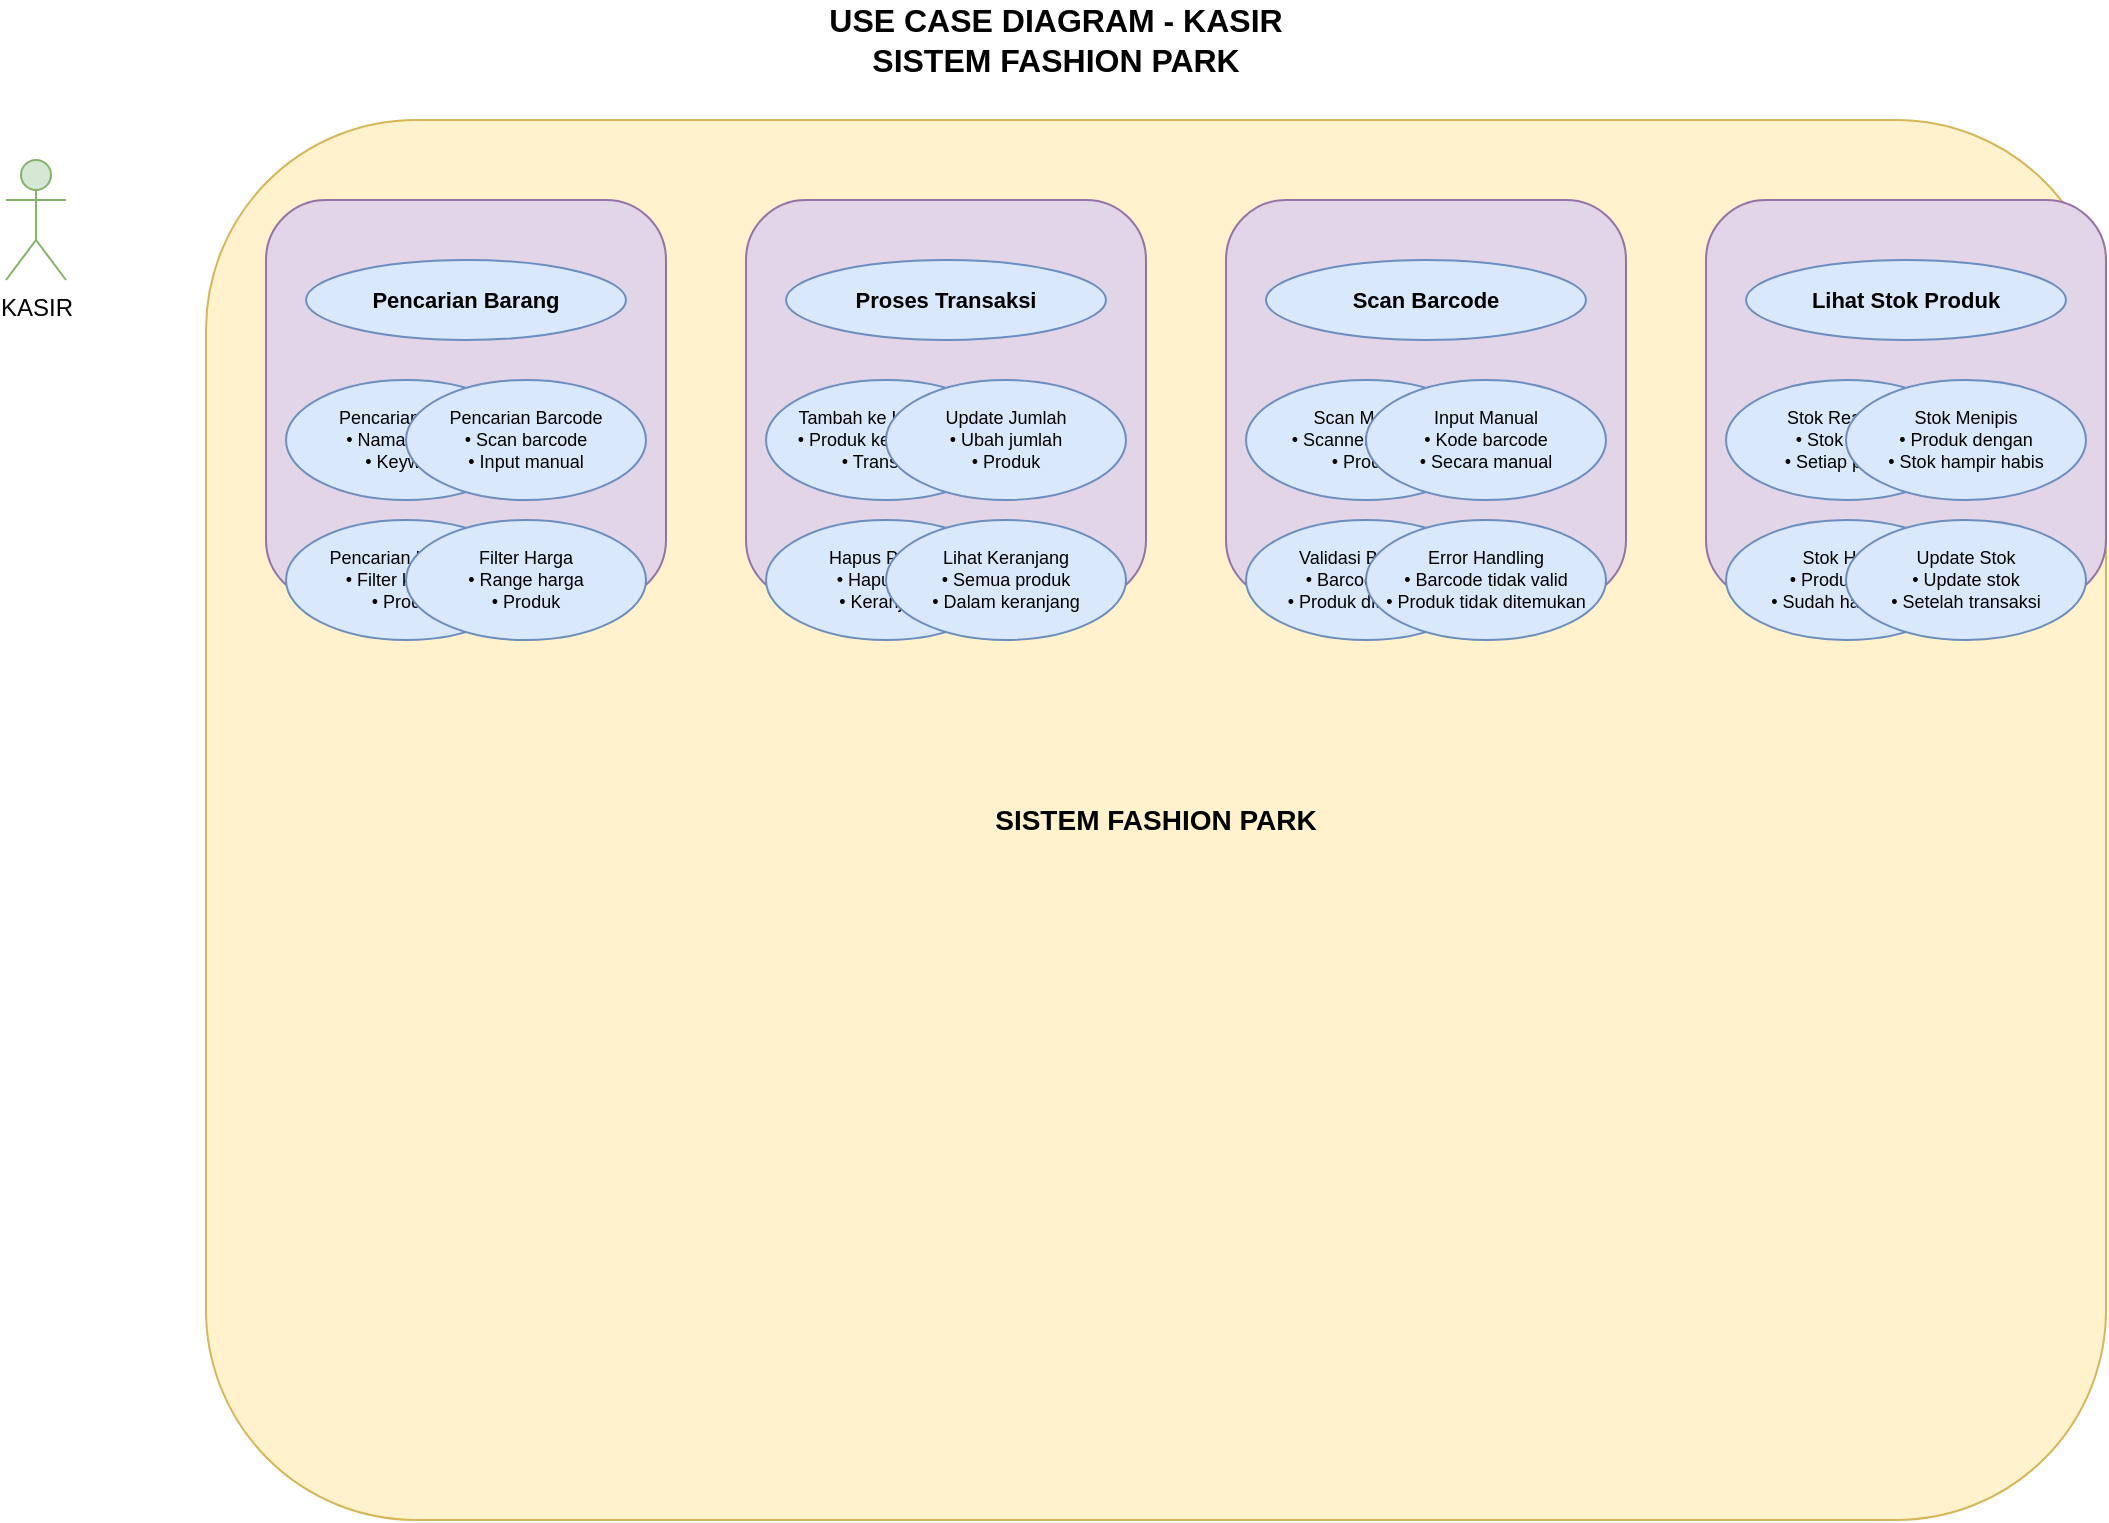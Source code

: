 <?xml version="1.0" encoding="UTF-8"?>
<mxfile version="22.1.16" type="device">
  <diagram name="Kasir Use Case" id="kasir-usecase">
    <mxGraphModel dx="1422" dy="794" grid="1" gridSize="10" guides="1" tooltips="1" connect="1" arrows="1" fold="1" page="1" pageScale="1" pageWidth="1169" pageHeight="827" math="0" shadow="0">
      <root>
        <mxCell id="0" />
        <mxCell id="1" parent="0" />
        
        <!-- Title -->
        <mxCell id="title" value="USE CASE DIAGRAM - KASIR&#xa;SISTEM FASHION PARK" style="text;html=1;strokeColor=none;fillColor=none;align=center;verticalAlign=middle;whiteSpace=wrap;rounded=0;fontSize=16;fontStyle=1;fontColor=#000000;" vertex="1" parent="1">
          <mxGeometry x="400" y="20" width="350" height="40" as="geometry" />
        </mxCell>
        
        <!-- Actor -->
        <mxCell id="actor" value="KASIR" style="shape=umlActor;verticalLabelPosition=bottom;verticalAlign=top;html=1;outlineConnect=0;fillColor=#d5e8d4;strokeColor=#82b366;" vertex="1" parent="1">
          <mxGeometry x="50" y="100" width="30" height="60" as="geometry" />
        </mxCell>
        
        <!-- System Boundary -->
        <mxCell id="system" value="SISTEM FASHION PARK" style="rounded=1;whiteSpace=wrap;html=1;fillColor=#fff2cc;strokeColor=#d6b656;fontSize=14;fontStyle=1;" vertex="1" parent="1">
          <mxGeometry x="150" y="80" width="950" height="700" as="geometry" />
        </mxCell>
        
        <!-- Pencarian Barang Package -->
        <mxCell id="search_package" value="Pencarian Barang" style="rounded=1;whiteSpace=wrap;html=1;fillColor=#e1d5e7;strokeColor=#9673a6;fontSize=12;fontStyle=1;" vertex="1" parent="1">
          <mxGeometry x="180" y="120" width="200" height="200" as="geometry" />
        </mxCell>
        
        <mxCell id="search_main" value="Pencarian Barang" style="ellipse;whiteSpace=wrap;html=1;fillColor=#dae8fc;strokeColor=#6c8ebf;fontSize=11;fontStyle=1;" vertex="1" parent="1">
          <mxGeometry x="200" y="150" width="160" height="40" as="geometry" />
        </mxCell>
        
        <mxCell id="search_name" value="Pencarian Nama&#xa;• Nama produk&#xa;• Keyword" style="ellipse;whiteSpace=wrap;html=1;fillColor=#dae8fc;strokeColor=#6c8ebf;fontSize=9;" vertex="1" parent="1">
          <mxGeometry x="190" y="210" width="120" height="60" as="geometry" />
        </mxCell>
        
        <mxCell id="search_barcode" value="Pencarian Barcode&#xa;• Scan barcode&#xa;• Input manual" style="ellipse;whiteSpace=wrap;html=1;fillColor=#dae8fc;strokeColor=#6c8ebf;fontSize=9;" vertex="1" parent="1">
          <mxGeometry x="250" y="210" width="120" height="60" as="geometry" />
        </mxCell>
        
        <mxCell id="search_category" value="Pencarian Kategori&#xa;• Filter kategori&#xa;• Produk" style="ellipse;whiteSpace=wrap;html=1;fillColor=#dae8fc;strokeColor=#6c8ebf;fontSize=9;" vertex="1" parent="1">
          <mxGeometry x="190" y="280" width="120" height="60" as="geometry" />
        </mxCell>
        
        <mxCell id="search_price" value="Filter Harga&#xa;• Range harga&#xa;• Produk" style="ellipse;whiteSpace=wrap;html=1;fillColor=#dae8fc;strokeColor=#6c8ebf;fontSize=9;" vertex="1" parent="1">
          <mxGeometry x="250" y="280" width="120" height="60" as="geometry" />
        </mxCell>
        
        <!-- Proses Transaksi Package -->
        <mxCell id="transaction_package" value="Proses Transaksi" style="rounded=1;whiteSpace=wrap;html=1;fillColor=#e1d5e7;strokeColor=#9673a6;fontSize=12;fontStyle=1;" vertex="1" parent="1">
          <mxGeometry x="420" y="120" width="200" height="200" as="geometry" />
        </mxCell>
        
        <mxCell id="transaction_main" value="Proses Transaksi" style="ellipse;whiteSpace=wrap;html=1;fillColor=#dae8fc;strokeColor=#6c8ebf;fontSize=11;fontStyle=1;" vertex="1" parent="1">
          <mxGeometry x="440" y="150" width="160" height="40" as="geometry" />
        </mxCell>
        
        <mxCell id="transaction_add" value="Tambah ke Keranjang&#xa;• Produk ke keranjang&#xa;• Transaksi" style="ellipse;whiteSpace=wrap;html=1;fillColor=#dae8fc;strokeColor=#6c8ebf;fontSize=9;" vertex="1" parent="1">
          <mxGeometry x="430" y="210" width="120" height="60" as="geometry" />
        </mxCell>
        
        <mxCell id="transaction_update" value="Update Jumlah&#xa;• Ubah jumlah&#xa;• Produk" style="ellipse;whiteSpace=wrap;html=1;fillColor=#dae8fc;strokeColor=#6c8ebf;fontSize=9;" vertex="1" parent="1">
          <mxGeometry x="490" y="210" width="120" height="60" as="geometry" />
        </mxCell>
        
        <mxCell id="transaction_remove" value="Hapus Produk&#xa;• Hapus dari&#xa;• Keranjang" style="ellipse;whiteSpace=wrap;html=1;fillColor=#dae8fc;strokeColor=#6c8ebf;fontSize=9;" vertex="1" parent="1">
          <mxGeometry x="430" y="280" width="120" height="60" as="geometry" />
        </mxCell>
        
        <mxCell id="transaction_view" value="Lihat Keranjang&#xa;• Semua produk&#xa;• Dalam keranjang" style="ellipse;whiteSpace=wrap;html=1;fillColor=#dae8fc;strokeColor=#6c8ebf;fontSize=9;" vertex="1" parent="1">
          <mxGeometry x="490" y="280" width="120" height="60" as="geometry" />
        </mxCell>
        
        <!-- Scan Barcode Package -->
        <mxCell id="barcode_package" value="Scan Barcode" style="rounded=1;whiteSpace=wrap;html=1;fillColor=#e1d5e7;strokeColor=#9673a6;fontSize=12;fontStyle=1;" vertex="1" parent="1">
          <mxGeometry x="660" y="120" width="200" height="200" as="geometry" />
        </mxCell>
        
        <mxCell id="barcode_main" value="Scan Barcode" style="ellipse;whiteSpace=wrap;html=1;fillColor=#dae8fc;strokeColor=#6c8ebf;fontSize=11;fontStyle=1;" vertex="1" parent="1">
          <mxGeometry x="680" y="150" width="160" height="40" as="geometry" />
        </mxCell>
        
        <mxCell id="barcode_scan" value="Scan Manual&#xa;• Scanner barcode&#xa;• Produk" style="ellipse;whiteSpace=wrap;html=1;fillColor=#dae8fc;strokeColor=#6c8ebf;fontSize=9;" vertex="1" parent="1">
          <mxGeometry x="670" y="210" width="120" height="60" as="geometry" />
        </mxCell>
        
        <mxCell id="barcode_input" value="Input Manual&#xa;• Kode barcode&#xa;• Secara manual" style="ellipse;whiteSpace=wrap;html=1;fillColor=#dae8fc;strokeColor=#6c8ebf;fontSize=9;" vertex="1" parent="1">
          <mxGeometry x="730" y="210" width="120" height="60" as="geometry" />
        </mxCell>
        
        <mxCell id="barcode_validate" value="Validasi Barcode&#xa;• Barcode valid&#xa;• Produk ditemukan" style="ellipse;whiteSpace=wrap;html=1;fillColor=#dae8fc;strokeColor=#6c8ebf;fontSize=9;" vertex="1" parent="1">
          <mxGeometry x="670" y="280" width="120" height="60" as="geometry" />
        </mxCell>
        
        <mxCell id="barcode_error" value="Error Handling&#xa;• Barcode tidak valid&#xa;• Produk tidak ditemukan" style="ellipse;whiteSpace=wrap;html=1;fillColor=#dae8fc;strokeColor=#6c8ebf;fontSize=9;" vertex="1" parent="1">
          <mxGeometry x="730" y="280" width="120" height="60" as="geometry" />
        </mxCell>
        
        <!-- Lihat Stok Package -->
        <mxCell id="stock_package" value="Lihat Stok Produk" style="rounded=1;whiteSpace=wrap;html=1;fillColor=#e1d5e7;strokeColor=#9673a6;fontSize=12;fontStyle=1;" vertex="1" parent="1">
          <mxGeometry x="900" y="120" width="200" height="200" as="geometry" />
        </mxCell>
        
        <mxCell id="stock_main" value="Lihat Stok Produk" style="ellipse;whiteSpace=wrap;html=1;fillColor=#dae8fc;strokeColor=#6c8ebf;fontSize=11;fontStyle=1;" vertex="1" parent="1">
          <mxGeometry x="920" y="150" width="160" height="40" as="geometry" />
        </mxCell>
        
        <mxCell id="stock_realtime" value="Stok Real-time&#xa;• Stok terkini&#xa;• Setiap produk" style="ellipse;whiteSpace=wrap;html=1;fillColor=#dae8fc;strokeColor=#6c8ebf;fontSize=9;" vertex="1" parent="1">
          <mxGeometry x="910" y="210" width="120" height="60" as="geometry" />
        </mxCell>
        
        <mxCell id="stock_low" value="Stok Menipis&#xa;• Produk dengan&#xa;• Stok hampir habis" style="ellipse;whiteSpace=wrap;html=1;fillColor=#dae8fc;strokeColor=#6c8ebf;fontSize=9;" vertex="1" parent="1">
          <mxGeometry x="970" y="210" width="120" height="60" as="geometry" />
        </mxCell>
        
        <mxCell id="stock_empty" value="Stok Habis&#xa;• Produk yang&#xa;• Sudah habis stok" style="ellipse;whiteSpace=wrap;html=1;fillColor=#dae8fc;strokeColor=#6c8ebf;fontSize=9;" vertex="1" parent="1">
          <mxGeometry x="910" y="280" width="120" height="60" as="geometry" />
        </mxCell>
        
        <mxCell id="stock_update" value="Update Stok&#xa;• Update stok&#xa;• Setelah transaksi" style="ellipse;whiteSpace=wrap;html=1;fillColor=#dae8fc;strokeColor=#6c8ebf;fontSize=9;" vertex="1" parent="1">
          <mxGeometry x="970" y="280" width="120" height="60" as="geometry" />
        </mxCell>
        
        <!-- Hitung Total Package -->
        <mxCell id="total_package" value="Hitung Total & Kembalian" style="rounded=1;whiteSpace=wrap;html=1;fillColor=#e1d5e7;strokeColor=#9673a6;fontSize=12;fontStyle=1;" vertex="1" parent="1">
          <mxGeometry x="180" y="400" width="200" height="200" as="geometry" />
        </mxCell>
        
        <mxCell id="total_main" value="Hitung Total & Kembalian" style="ellipse;whiteSpace=wrap;html=1;fillColor=#dae8fc;strokeColor=#6c8ebf;fontSize=11;fontStyle=1;" vertex="1" parent="1">
          <mxGeometry x="200" y="430" width="160" height="40" as="geometry" />
        </mxCell>
        
        <mxCell id="total_subtotal" value="Subtotal&#xa;• Setiap produk&#xa;• Harga x jumlah" style="ellipse;whiteSpace=wrap;html=1;fillColor=#dae8fc;strokeColor=#6c8ebf;fontSize=9;" vertex="1" parent="1">
          <mxGeometry x="190" y="490" width="120" height="60" as="geometry" />
        </mxCell>
        
        <mxCell id="total_discount" value="Diskon&#xa;• Jika ada promo&#xa;• Potongan harga" style="ellipse;whiteSpace=wrap;html=1;fillColor=#dae8fc;strokeColor=#6c8ebf;fontSize=9;" vertex="1" parent="1">
          <mxGeometry x="250" y="490" width="120" height="60" as="geometry" />
        </mxCell>
        
        <mxCell id="total_tax" value="PPN&#xa;• Pajak jika&#xa;• Diperlukan" style="ellipse;whiteSpace=wrap;html=1;fillColor=#dae8fc;strokeColor=#6c8ebf;fontSize=9;" vertex="1" parent="1">
          <mxGeometry x="190" y="560" width="120" height="60" as="geometry" />
        </mxCell>
        
        <mxCell id="total_final" value="Total Akhir&#xa;• Total akhir&#xa;• Pembayaran" style="ellipse;whiteSpace=wrap;html=1;fillColor=#dae8fc;strokeColor=#6c8ebf;fontSize=9;" vertex="1" parent="1">
          <mxGeometry x="250" y="560" width="120" height="60" as="geometry" />
        </mxCell>
        
        <!-- Print Struk Package -->
        <mxCell id="receipt_package" value="Print Struk" style="rounded=1;whiteSpace=wrap;html=1;fillColor=#e1d5e7;strokeColor=#9673a6;fontSize=12;fontStyle=1;" vertex="1" parent="1">
          <mxGeometry x="420" y="400" width="200" height="200" as="geometry" />
        </mxCell>
        
        <mxCell id="receipt_main" value="Print Struk" style="ellipse;whiteSpace=wrap;html=1;fillColor=#dae8fc;strokeColor=#6c8ebf;fontSize=11;fontStyle=1;" vertex="1" parent="1">
          <mxGeometry x="440" y="430" width="160" height="40" as="geometry" />
        </mxCell>
        
        <mxCell id="receipt_preview" value="Preview Struk&#xa;• Lihat preview&#xa;• Sebelum print" style="ellipse;whiteSpace=wrap;html=1;fillColor=#dae8fc;strokeColor=#6c8ebf;fontSize=9;" vertex="1" parent="1">
          <mxGeometry x="430" y="490" width="120" height="60" as="geometry" />
        </mxCell>
        
        <mxCell id="receipt_print" value="Print Struk&#xa;• Cetak struk&#xa;• Transaksi" style="ellipse;whiteSpace=wrap;html=1;fillColor=#dae8fc;strokeColor=#6c8ebf;fontSize=9;" vertex="1" parent="1">
          <mxGeometry x="490" y="490" width="120" height="60" as="geometry" />
        </mxCell>
        
        <mxCell id="receipt_format" value="Format Struk&#xa;• Format dan&#xa;• Informasi struk" style="ellipse;whiteSpace=wrap;html=1;fillColor=#dae8fc;strokeColor=#6c8ebf;fontSize=9;" vertex="1" parent="1">
          <mxGeometry x="430" y="560" width="120" height="60" as="geometry" />
        </mxCell>
        
        <mxCell id="receipt_reprint" value="Re-print&#xa;• Cetak ulang&#xa;• Jika diperlukan" style="ellipse;whiteSpace=wrap;html=1;fillColor=#dae8fc;strokeColor=#6c8ebf;fontSize=9;" vertex="1" parent="1">
          <mxGeometry x="490" y="560" width="120" height="60" as="geometry" />
        </mxCell>
        
        <!-- Connections -->
        <!-- Actor to main use cases -->
        <mxCell id="conn1" value="" style="endArrow=classic;html=1;rounded=0;exitX=1;exitY=0.5;exitDx=0;exitDy=0;entryX=0;entryY=0.5;entryDx=0;entryDy=0;" edge="1" parent="1" source="actor" target="search_main">
          <mxGeometry width="50" height="50" relative="1" as="geometry">
            <mxPoint x="400" y="400" as="sourcePoint" />
            <mxPoint x="450" y="350" as="targetPoint" />
          </mxGeometry>
        </mxCell>
        
        <mxCell id="conn2" value="" style="endArrow=classic;html=1;rounded=0;exitX=1;exitY=0.5;exitDx=0;exitDy=0;entryX=0;entryY=0.5;entryDx=0;entryDy=0;" edge="1" parent="1" source="actor" target="transaction_main">
          <mxGeometry width="50" height="50" relative="1" as="geometry">
            <mxPoint x="400" y="400" as="sourcePoint" />
            <mxPoint x="450" y="350" as="targetPoint" />
          </mxGeometry>
        </mxCell>
        
        <mxCell id="conn3" value="" style="endArrow=classic;html=1;rounded=0;exitX=1;exitY=0.5;exitDx=0;exitDy=0;entryX=0;entryY=0.5;entryDx=0;entryDy=0;" edge="1" parent="1" source="actor" target="barcode_main">
          <mxGeometry width="50" height="50" relative="1" as="geometry">
            <mxPoint x="400" y="400" as="sourcePoint" />
            <mxPoint x="450" y="350" as="targetPoint" />
          </mxGeometry>
        </mxCell>
        
        <mxCell id="conn4" value="" style="endArrow=classic;html=1;rounded=0;exitX=1;exitY=0.5;exitDx=0;exitDy=0;entryX=0;entryY=0.5;entryDx=0;entryDy=0;" edge="1" parent="1" source="actor" target="stock_main">
          <mxGeometry width="50" height="50" relative="1" as="geometry">
            <mxPoint x="400" y="400" as="sourcePoint" />
            <mxPoint x="450" y="350" as="targetPoint" />
          </mxGeometry>
        </mxCell>
        
        <mxCell id="conn5" value="" style="endArrow=classic;html=1;rounded=0;exitX=1;exitY=0.5;exitDx=0;exitDy=0;entryX=0;entryY=0.5;entryDx=0;entryDy=0;" edge="1" parent="1" source="actor" target="total_main">
          <mxGeometry width="50" height="50" relative="1" as="geometry">
            <mxPoint x="400" y="400" as="sourcePoint" />
            <mxPoint x="450" y="350" as="targetPoint" />
          </mxGeometry>
        </mxCell>
        
        <mxCell id="conn6" value="" style="endArrow=classic;html=1;rounded=0;exitX=1;exitY=0.5;exitDx=0;exitDy=0;entryX=0;entryY=0.5;entryDx=0;entryDy=0;" edge="1" parent="1" source="actor" target="receipt_main">
          <mxGeometry width="50" height="50" relative="1" as="geometry">
            <mxPoint x="400" y="400" as="sourcePoint" />
            <mxPoint x="450" y="350" as="targetPoint" />
          </mxGeometry>
        </mxCell>
        
        <!-- Legend -->
        <mxCell id="legend" value="LEGENDA:&#xa;• Package: Kelompok fitur&#xa;• Use Case: Fitur utama&#xa;• Sub-Use Case: Detail aktivitas&#xa;• Include: Relasi wajib" style="text;html=1;strokeColor=#666666;fillColor=#f5f5f5;align=left;verticalAlign=top;whiteSpace=wrap;rounded=1;fontSize=10;" vertex="1" parent="1">
          <mxGeometry x="180" y="650" width="200" height="100" as="geometry" />
        </mxCell>
        
      </root>
    </mxGraphModel>
  </diagram>
</mxfile>
